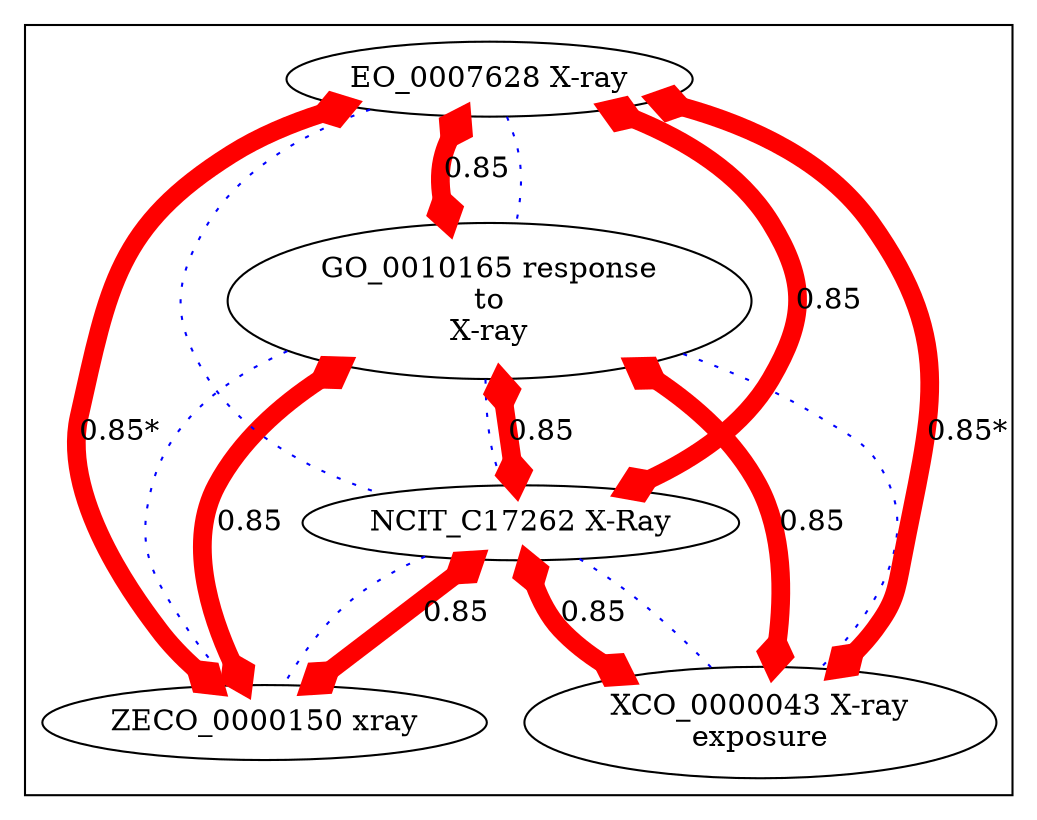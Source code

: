 digraph cliquegraph {
subgraph cluster_GO_0010165 {GO_0010165 [ label="GO_0010165 response
to
X-ray" ];
XCO_0000043 [ label="XCO_0000043 X-ray
exposure" ];
EO_0007628 [ label="EO_0007628 X-ray" ];
NCIT_C17262 [ label="NCIT_C17262 X-Ray" ];
ZECO_0000150 [ label="ZECO_0000150 xray" ];}
EO_0007628 -> GO_0010165 [ arrowhead = none, penwidth=1, color=blue, label="", style=dotted]

GO_0010165 -> ZECO_0000150 [ arrowhead = none, penwidth=1, color=blue, label="", style=dotted]

GO_0010165 -> XCO_0000043 [ arrowhead = none, penwidth=1, color=blue, label="", style=dotted]

NCIT_C17262 -> XCO_0000043 [ arrowhead = none, penwidth=1, color=blue, label="", style=dotted]

EO_0007628 -> NCIT_C17262 [ arrowhead = none, penwidth=1, color=blue, label="", style=dotted]

GO_0010165 -> NCIT_C17262 [ arrowhead = none, penwidth=1, color=blue, label="", style=dotted]

NCIT_C17262 -> ZECO_0000150 [ arrowhead = none, penwidth=1, color=blue, label="", style=dotted]
GO_0010165 -> XCO_0000043 [ arrowhead = ediamond, penwidth=9, color=red, label="0.85", style=solid, arrowtail=ediamond, dir=both]

NCIT_C17262 -> ZECO_0000150 [ arrowhead = ediamond, penwidth=9, color=red, label="0.85", style=solid, arrowtail=ediamond, dir=both]

GO_0010165 -> ZECO_0000150 [ arrowhead = ediamond, penwidth=9, color=red, label="0.85", style=solid, arrowtail=ediamond, dir=both]

NCIT_C17262 -> XCO_0000043 [ arrowhead = ediamond, penwidth=9, color=red, label="0.85", style=solid, arrowtail=ediamond, dir=both]

EO_0007628 -> GO_0010165 [ arrowhead = ediamond, penwidth=9, color=red, label="0.85", style=solid, arrowtail=ediamond, dir=both]

EO_0007628 -> ZECO_0000150 [ arrowhead = ediamond, penwidth=9, color=red, label="0.85*", style=solid, arrowtail=ediamond, dir=both]

EO_0007628 -> XCO_0000043 [ arrowhead = ediamond, penwidth=9, color=red, label="0.85*", style=solid, arrowtail=ediamond, dir=both]

GO_0010165 -> NCIT_C17262 [ arrowhead = ediamond, penwidth=9, color=red, label="0.85", style=solid, arrowtail=ediamond, dir=both]

EO_0007628 -> NCIT_C17262 [ arrowhead = ediamond, penwidth=9, color=red, label="0.85", style=solid, arrowtail=ediamond, dir=both]
}